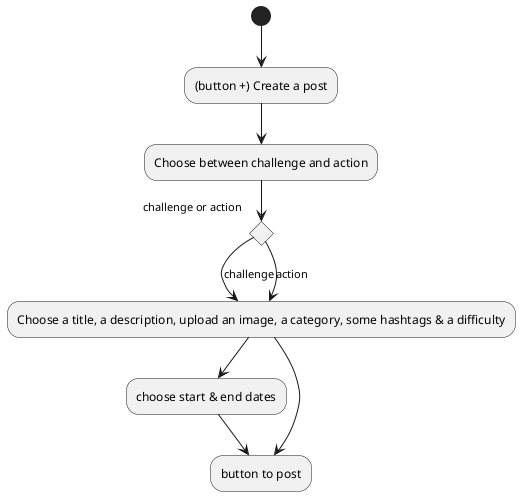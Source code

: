 @startuml
(*) --> "(button +) Create a post"
--> "Choose between challenge and action"



if "challenge or action"
-d-> [challenge] "Choose a title, a description, upload an image, a category, some hashtags & a difficulty"
--> "choose start & end dates"
--> "button to post"

else 
-d->[action] "Choose a title, a description, upload an image, a category, some hashtags & a difficulty"
--> "button to post"

endif

@enduml